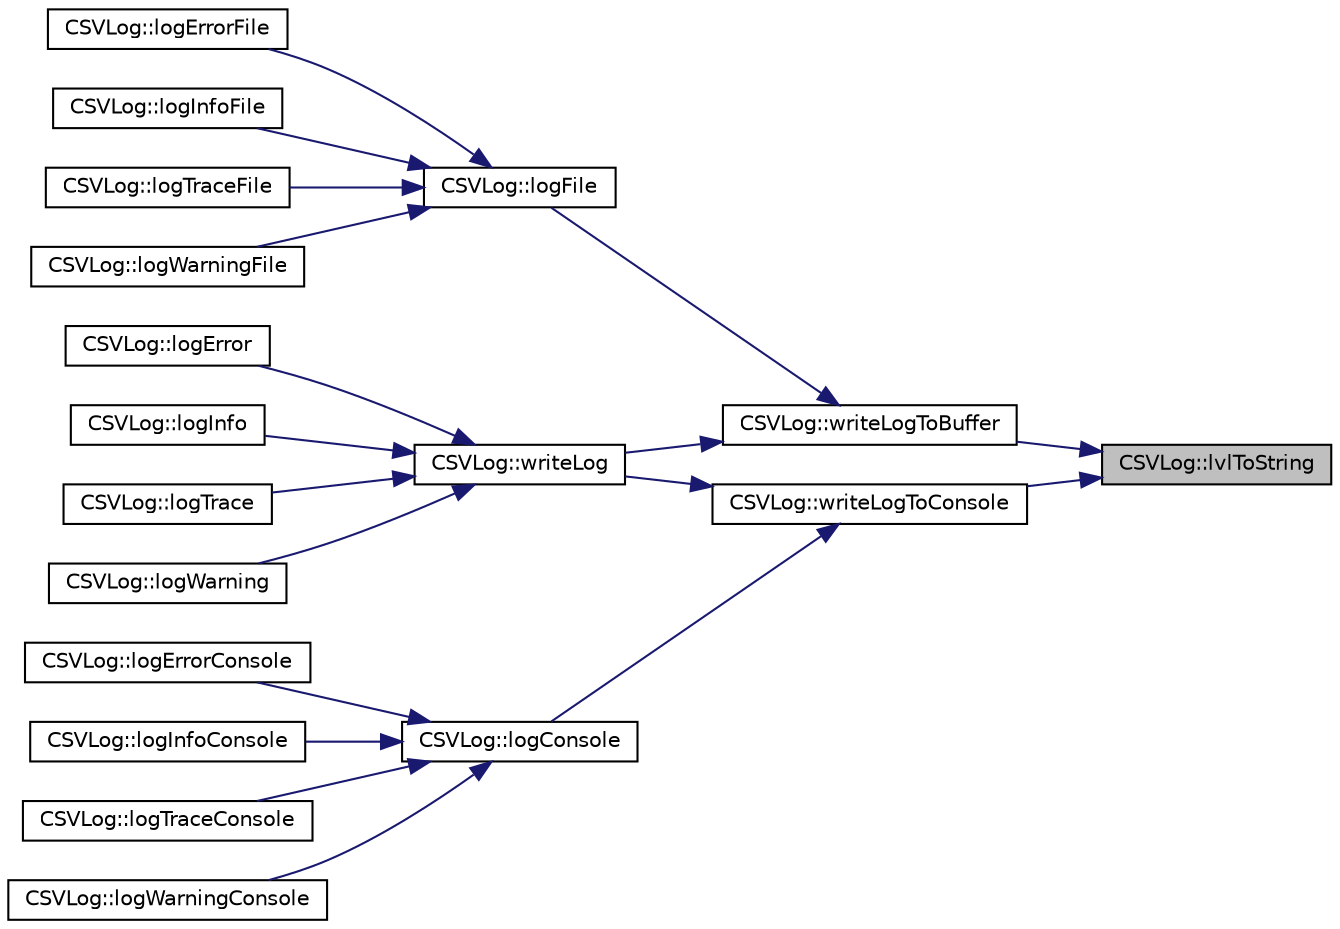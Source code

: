 digraph "CSVLog::lvlToString"
{
 // LATEX_PDF_SIZE
  edge [fontname="Helvetica",fontsize="10",labelfontname="Helvetica",labelfontsize="10"];
  node [fontname="Helvetica",fontsize="10",shape=record];
  rankdir="RL";
  Node1 [label="CSVLog::lvlToString",height=0.2,width=0.4,color="black", fillcolor="grey75", style="filled", fontcolor="black",tooltip="get string for log level"];
  Node1 -> Node2 [dir="back",color="midnightblue",fontsize="10",style="solid",fontname="Helvetica"];
  Node2 [label="CSVLog::writeLogToBuffer",height=0.2,width=0.4,color="black", fillcolor="white", style="filled",URL="$classCSVLog.html#a42ea472abab2f1edd941af3912edcb1d",tooltip="general log generator for buffer"];
  Node2 -> Node3 [dir="back",color="midnightblue",fontsize="10",style="solid",fontname="Helvetica"];
  Node3 [label="CSVLog::logFile",height=0.2,width=0.4,color="black", fillcolor="white", style="filled",URL="$classCSVLog.html#abf2187c78e4eb54e1724438a1074aaad",tooltip="generate log entry in file"];
  Node3 -> Node4 [dir="back",color="midnightblue",fontsize="10",style="solid",fontname="Helvetica"];
  Node4 [label="CSVLog::logErrorFile",height=0.2,width=0.4,color="black", fillcolor="white", style="filled",URL="$classCSVLog.html#ae2996287c12ff5184e0d237170edf0b5",tooltip="log on error level in file"];
  Node3 -> Node5 [dir="back",color="midnightblue",fontsize="10",style="solid",fontname="Helvetica"];
  Node5 [label="CSVLog::logInfoFile",height=0.2,width=0.4,color="black", fillcolor="white", style="filled",URL="$classCSVLog.html#a053330a004ebeb4ce874c53ed8e73f8d",tooltip="log on info level in file"];
  Node3 -> Node6 [dir="back",color="midnightblue",fontsize="10",style="solid",fontname="Helvetica"];
  Node6 [label="CSVLog::logTraceFile",height=0.2,width=0.4,color="black", fillcolor="white", style="filled",URL="$classCSVLog.html#a2e7222db9b74c4a68512bf9c4281080b",tooltip="log on trace level in file"];
  Node3 -> Node7 [dir="back",color="midnightblue",fontsize="10",style="solid",fontname="Helvetica"];
  Node7 [label="CSVLog::logWarningFile",height=0.2,width=0.4,color="black", fillcolor="white", style="filled",URL="$classCSVLog.html#af6c532187a06fb430d09255408189906",tooltip="log on warning level in file"];
  Node2 -> Node8 [dir="back",color="midnightblue",fontsize="10",style="solid",fontname="Helvetica"];
  Node8 [label="CSVLog::writeLog",height=0.2,width=0.4,color="black", fillcolor="white", style="filled",URL="$classCSVLog.html#a483aac07b38a517ad8f045a34cffdcf9",tooltip="general log generator method"];
  Node8 -> Node9 [dir="back",color="midnightblue",fontsize="10",style="solid",fontname="Helvetica"];
  Node9 [label="CSVLog::logError",height=0.2,width=0.4,color="black", fillcolor="white", style="filled",URL="$classCSVLog.html#a99f056783f1903b0332a39732b79a014",tooltip="general log on error level"];
  Node8 -> Node10 [dir="back",color="midnightblue",fontsize="10",style="solid",fontname="Helvetica"];
  Node10 [label="CSVLog::logInfo",height=0.2,width=0.4,color="black", fillcolor="white", style="filled",URL="$classCSVLog.html#a5a6e01a0b57519dcfa1b1b94017f79f8",tooltip="general log on info level"];
  Node8 -> Node11 [dir="back",color="midnightblue",fontsize="10",style="solid",fontname="Helvetica"];
  Node11 [label="CSVLog::logTrace",height=0.2,width=0.4,color="black", fillcolor="white", style="filled",URL="$classCSVLog.html#a43fd60ab05f615aefdd0af7d3f93840e",tooltip="general log on trace level"];
  Node8 -> Node12 [dir="back",color="midnightblue",fontsize="10",style="solid",fontname="Helvetica"];
  Node12 [label="CSVLog::logWarning",height=0.2,width=0.4,color="black", fillcolor="white", style="filled",URL="$classCSVLog.html#a259cf3f2a38398a047342ec4c2820f5c",tooltip="general log on warning level"];
  Node1 -> Node13 [dir="back",color="midnightblue",fontsize="10",style="solid",fontname="Helvetica"];
  Node13 [label="CSVLog::writeLogToConsole",height=0.2,width=0.4,color="black", fillcolor="white", style="filled",URL="$classCSVLog.html#aaf9a8935942eaca9839f0392a2815535",tooltip="general log generator for console"];
  Node13 -> Node14 [dir="back",color="midnightblue",fontsize="10",style="solid",fontname="Helvetica"];
  Node14 [label="CSVLog::logConsole",height=0.2,width=0.4,color="black", fillcolor="white", style="filled",URL="$classCSVLog.html#a2334ba89101b21b6548d412643a22ec3",tooltip="generate log entry in console"];
  Node14 -> Node15 [dir="back",color="midnightblue",fontsize="10",style="solid",fontname="Helvetica"];
  Node15 [label="CSVLog::logErrorConsole",height=0.2,width=0.4,color="black", fillcolor="white", style="filled",URL="$classCSVLog.html#a0177263b40ad2573d573b9e7201d2acb",tooltip="log on error level in console"];
  Node14 -> Node16 [dir="back",color="midnightblue",fontsize="10",style="solid",fontname="Helvetica"];
  Node16 [label="CSVLog::logInfoConsole",height=0.2,width=0.4,color="black", fillcolor="white", style="filled",URL="$classCSVLog.html#adbdc18656cb435042e287ecb0765f9dd",tooltip="log on info level in console"];
  Node14 -> Node17 [dir="back",color="midnightblue",fontsize="10",style="solid",fontname="Helvetica"];
  Node17 [label="CSVLog::logTraceConsole",height=0.2,width=0.4,color="black", fillcolor="white", style="filled",URL="$classCSVLog.html#ab8505e316b64571c70ba95cfeca4ccb6",tooltip="log on trace level in console"];
  Node14 -> Node18 [dir="back",color="midnightblue",fontsize="10",style="solid",fontname="Helvetica"];
  Node18 [label="CSVLog::logWarningConsole",height=0.2,width=0.4,color="black", fillcolor="white", style="filled",URL="$classCSVLog.html#a38553a9f280cec76680df43316261885",tooltip="log on warning level in console"];
  Node13 -> Node8 [dir="back",color="midnightblue",fontsize="10",style="solid",fontname="Helvetica"];
}
